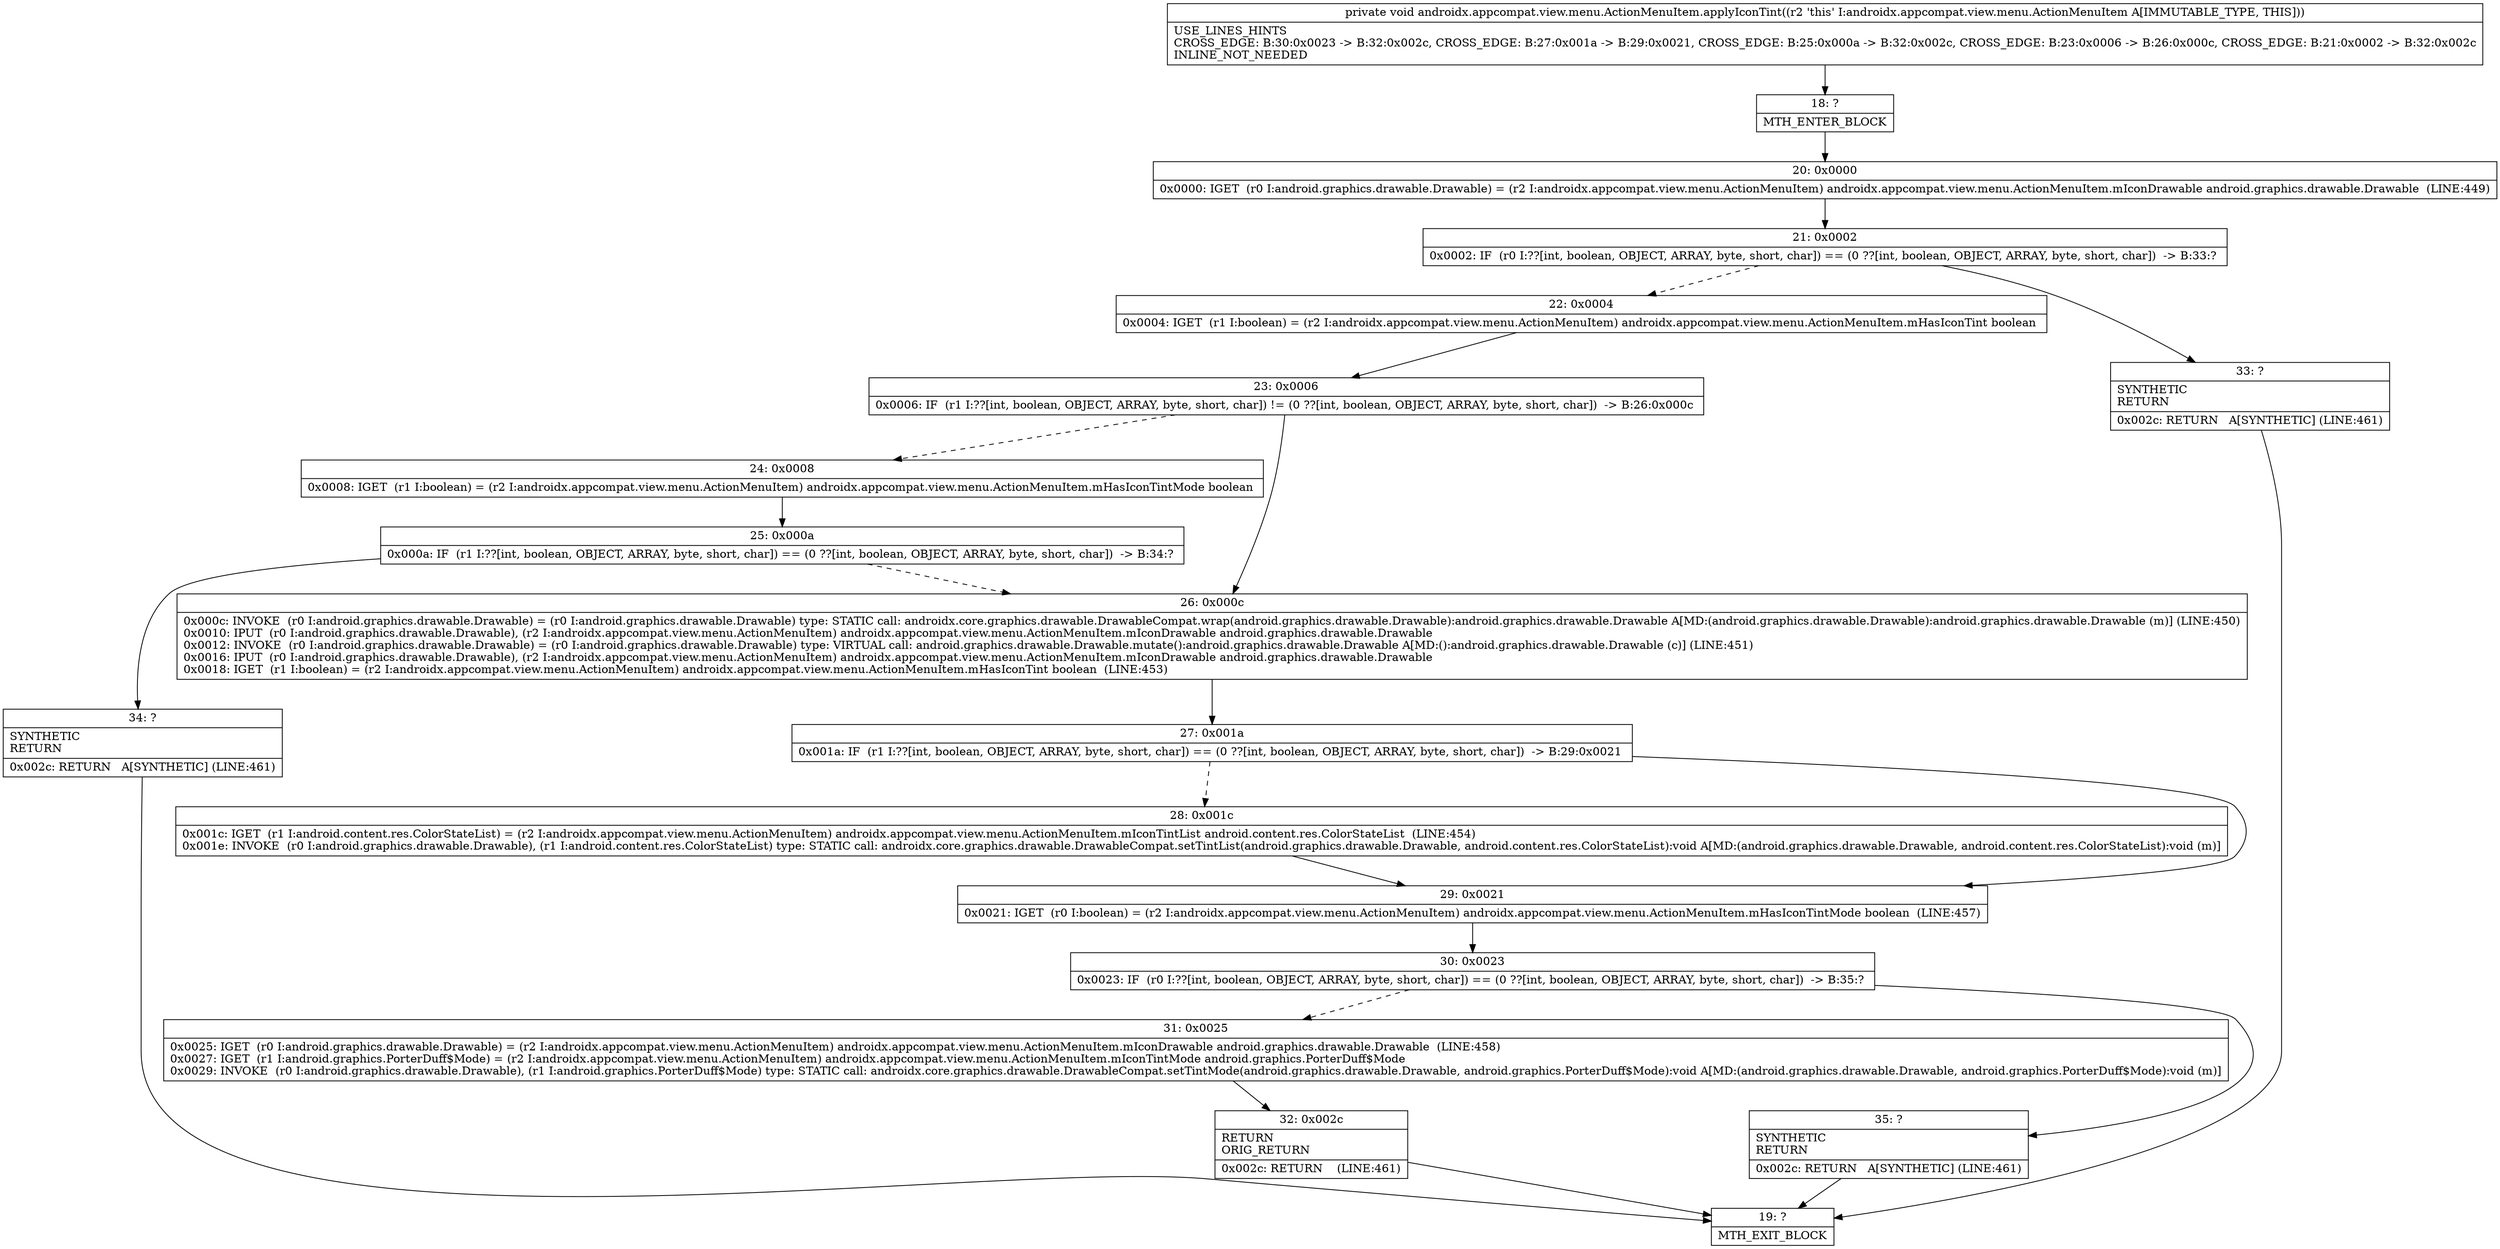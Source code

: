 digraph "CFG forandroidx.appcompat.view.menu.ActionMenuItem.applyIconTint()V" {
Node_18 [shape=record,label="{18\:\ ?|MTH_ENTER_BLOCK\l}"];
Node_20 [shape=record,label="{20\:\ 0x0000|0x0000: IGET  (r0 I:android.graphics.drawable.Drawable) = (r2 I:androidx.appcompat.view.menu.ActionMenuItem) androidx.appcompat.view.menu.ActionMenuItem.mIconDrawable android.graphics.drawable.Drawable  (LINE:449)\l}"];
Node_21 [shape=record,label="{21\:\ 0x0002|0x0002: IF  (r0 I:??[int, boolean, OBJECT, ARRAY, byte, short, char]) == (0 ??[int, boolean, OBJECT, ARRAY, byte, short, char])  \-\> B:33:? \l}"];
Node_22 [shape=record,label="{22\:\ 0x0004|0x0004: IGET  (r1 I:boolean) = (r2 I:androidx.appcompat.view.menu.ActionMenuItem) androidx.appcompat.view.menu.ActionMenuItem.mHasIconTint boolean \l}"];
Node_23 [shape=record,label="{23\:\ 0x0006|0x0006: IF  (r1 I:??[int, boolean, OBJECT, ARRAY, byte, short, char]) != (0 ??[int, boolean, OBJECT, ARRAY, byte, short, char])  \-\> B:26:0x000c \l}"];
Node_24 [shape=record,label="{24\:\ 0x0008|0x0008: IGET  (r1 I:boolean) = (r2 I:androidx.appcompat.view.menu.ActionMenuItem) androidx.appcompat.view.menu.ActionMenuItem.mHasIconTintMode boolean \l}"];
Node_25 [shape=record,label="{25\:\ 0x000a|0x000a: IF  (r1 I:??[int, boolean, OBJECT, ARRAY, byte, short, char]) == (0 ??[int, boolean, OBJECT, ARRAY, byte, short, char])  \-\> B:34:? \l}"];
Node_34 [shape=record,label="{34\:\ ?|SYNTHETIC\lRETURN\l|0x002c: RETURN   A[SYNTHETIC] (LINE:461)\l}"];
Node_19 [shape=record,label="{19\:\ ?|MTH_EXIT_BLOCK\l}"];
Node_26 [shape=record,label="{26\:\ 0x000c|0x000c: INVOKE  (r0 I:android.graphics.drawable.Drawable) = (r0 I:android.graphics.drawable.Drawable) type: STATIC call: androidx.core.graphics.drawable.DrawableCompat.wrap(android.graphics.drawable.Drawable):android.graphics.drawable.Drawable A[MD:(android.graphics.drawable.Drawable):android.graphics.drawable.Drawable (m)] (LINE:450)\l0x0010: IPUT  (r0 I:android.graphics.drawable.Drawable), (r2 I:androidx.appcompat.view.menu.ActionMenuItem) androidx.appcompat.view.menu.ActionMenuItem.mIconDrawable android.graphics.drawable.Drawable \l0x0012: INVOKE  (r0 I:android.graphics.drawable.Drawable) = (r0 I:android.graphics.drawable.Drawable) type: VIRTUAL call: android.graphics.drawable.Drawable.mutate():android.graphics.drawable.Drawable A[MD:():android.graphics.drawable.Drawable (c)] (LINE:451)\l0x0016: IPUT  (r0 I:android.graphics.drawable.Drawable), (r2 I:androidx.appcompat.view.menu.ActionMenuItem) androidx.appcompat.view.menu.ActionMenuItem.mIconDrawable android.graphics.drawable.Drawable \l0x0018: IGET  (r1 I:boolean) = (r2 I:androidx.appcompat.view.menu.ActionMenuItem) androidx.appcompat.view.menu.ActionMenuItem.mHasIconTint boolean  (LINE:453)\l}"];
Node_27 [shape=record,label="{27\:\ 0x001a|0x001a: IF  (r1 I:??[int, boolean, OBJECT, ARRAY, byte, short, char]) == (0 ??[int, boolean, OBJECT, ARRAY, byte, short, char])  \-\> B:29:0x0021 \l}"];
Node_28 [shape=record,label="{28\:\ 0x001c|0x001c: IGET  (r1 I:android.content.res.ColorStateList) = (r2 I:androidx.appcompat.view.menu.ActionMenuItem) androidx.appcompat.view.menu.ActionMenuItem.mIconTintList android.content.res.ColorStateList  (LINE:454)\l0x001e: INVOKE  (r0 I:android.graphics.drawable.Drawable), (r1 I:android.content.res.ColorStateList) type: STATIC call: androidx.core.graphics.drawable.DrawableCompat.setTintList(android.graphics.drawable.Drawable, android.content.res.ColorStateList):void A[MD:(android.graphics.drawable.Drawable, android.content.res.ColorStateList):void (m)]\l}"];
Node_29 [shape=record,label="{29\:\ 0x0021|0x0021: IGET  (r0 I:boolean) = (r2 I:androidx.appcompat.view.menu.ActionMenuItem) androidx.appcompat.view.menu.ActionMenuItem.mHasIconTintMode boolean  (LINE:457)\l}"];
Node_30 [shape=record,label="{30\:\ 0x0023|0x0023: IF  (r0 I:??[int, boolean, OBJECT, ARRAY, byte, short, char]) == (0 ??[int, boolean, OBJECT, ARRAY, byte, short, char])  \-\> B:35:? \l}"];
Node_31 [shape=record,label="{31\:\ 0x0025|0x0025: IGET  (r0 I:android.graphics.drawable.Drawable) = (r2 I:androidx.appcompat.view.menu.ActionMenuItem) androidx.appcompat.view.menu.ActionMenuItem.mIconDrawable android.graphics.drawable.Drawable  (LINE:458)\l0x0027: IGET  (r1 I:android.graphics.PorterDuff$Mode) = (r2 I:androidx.appcompat.view.menu.ActionMenuItem) androidx.appcompat.view.menu.ActionMenuItem.mIconTintMode android.graphics.PorterDuff$Mode \l0x0029: INVOKE  (r0 I:android.graphics.drawable.Drawable), (r1 I:android.graphics.PorterDuff$Mode) type: STATIC call: androidx.core.graphics.drawable.DrawableCompat.setTintMode(android.graphics.drawable.Drawable, android.graphics.PorterDuff$Mode):void A[MD:(android.graphics.drawable.Drawable, android.graphics.PorterDuff$Mode):void (m)]\l}"];
Node_32 [shape=record,label="{32\:\ 0x002c|RETURN\lORIG_RETURN\l|0x002c: RETURN    (LINE:461)\l}"];
Node_35 [shape=record,label="{35\:\ ?|SYNTHETIC\lRETURN\l|0x002c: RETURN   A[SYNTHETIC] (LINE:461)\l}"];
Node_33 [shape=record,label="{33\:\ ?|SYNTHETIC\lRETURN\l|0x002c: RETURN   A[SYNTHETIC] (LINE:461)\l}"];
MethodNode[shape=record,label="{private void androidx.appcompat.view.menu.ActionMenuItem.applyIconTint((r2 'this' I:androidx.appcompat.view.menu.ActionMenuItem A[IMMUTABLE_TYPE, THIS]))  | USE_LINES_HINTS\lCROSS_EDGE: B:30:0x0023 \-\> B:32:0x002c, CROSS_EDGE: B:27:0x001a \-\> B:29:0x0021, CROSS_EDGE: B:25:0x000a \-\> B:32:0x002c, CROSS_EDGE: B:23:0x0006 \-\> B:26:0x000c, CROSS_EDGE: B:21:0x0002 \-\> B:32:0x002c\lINLINE_NOT_NEEDED\l}"];
MethodNode -> Node_18;Node_18 -> Node_20;
Node_20 -> Node_21;
Node_21 -> Node_22[style=dashed];
Node_21 -> Node_33;
Node_22 -> Node_23;
Node_23 -> Node_24[style=dashed];
Node_23 -> Node_26;
Node_24 -> Node_25;
Node_25 -> Node_26[style=dashed];
Node_25 -> Node_34;
Node_34 -> Node_19;
Node_26 -> Node_27;
Node_27 -> Node_28[style=dashed];
Node_27 -> Node_29;
Node_28 -> Node_29;
Node_29 -> Node_30;
Node_30 -> Node_31[style=dashed];
Node_30 -> Node_35;
Node_31 -> Node_32;
Node_32 -> Node_19;
Node_35 -> Node_19;
Node_33 -> Node_19;
}

